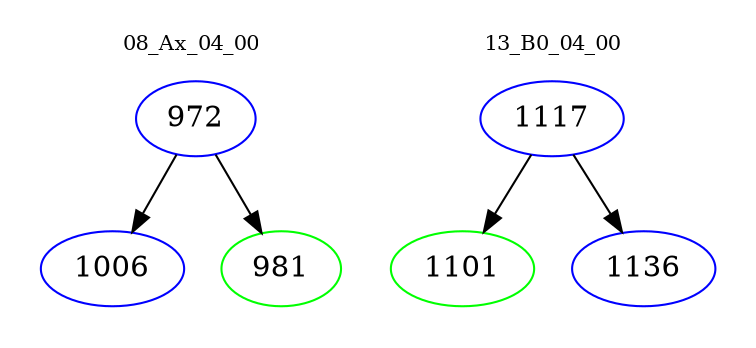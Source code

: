 digraph{
subgraph cluster_0 {
color = white
label = "08_Ax_04_00";
fontsize=10;
T0_972 [label="972", color="blue"]
T0_972 -> T0_1006 [color="black"]
T0_1006 [label="1006", color="blue"]
T0_972 -> T0_981 [color="black"]
T0_981 [label="981", color="green"]
}
subgraph cluster_1 {
color = white
label = "13_B0_04_00";
fontsize=10;
T1_1117 [label="1117", color="blue"]
T1_1117 -> T1_1101 [color="black"]
T1_1101 [label="1101", color="green"]
T1_1117 -> T1_1136 [color="black"]
T1_1136 [label="1136", color="blue"]
}
}
